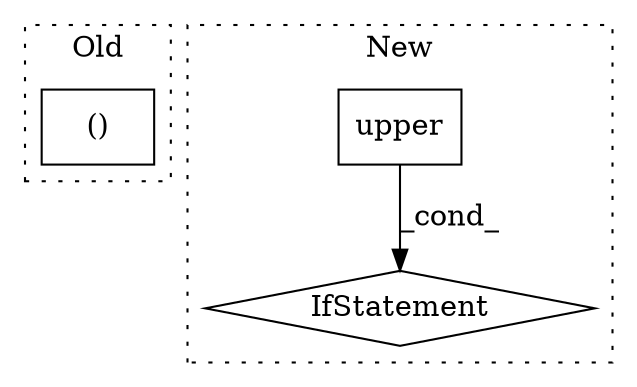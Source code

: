 digraph G {
subgraph cluster0 {
1 [label="()" a="106" s="8384" l="63" shape="box"];
label = "Old";
style="dotted";
}
subgraph cluster1 {
2 [label="upper" a="32" s="3808" l="7" shape="box"];
3 [label="IfStatement" a="25" s="3742,3815" l="14,2" shape="diamond"];
label = "New";
style="dotted";
}
2 -> 3 [label="_cond_"];
}